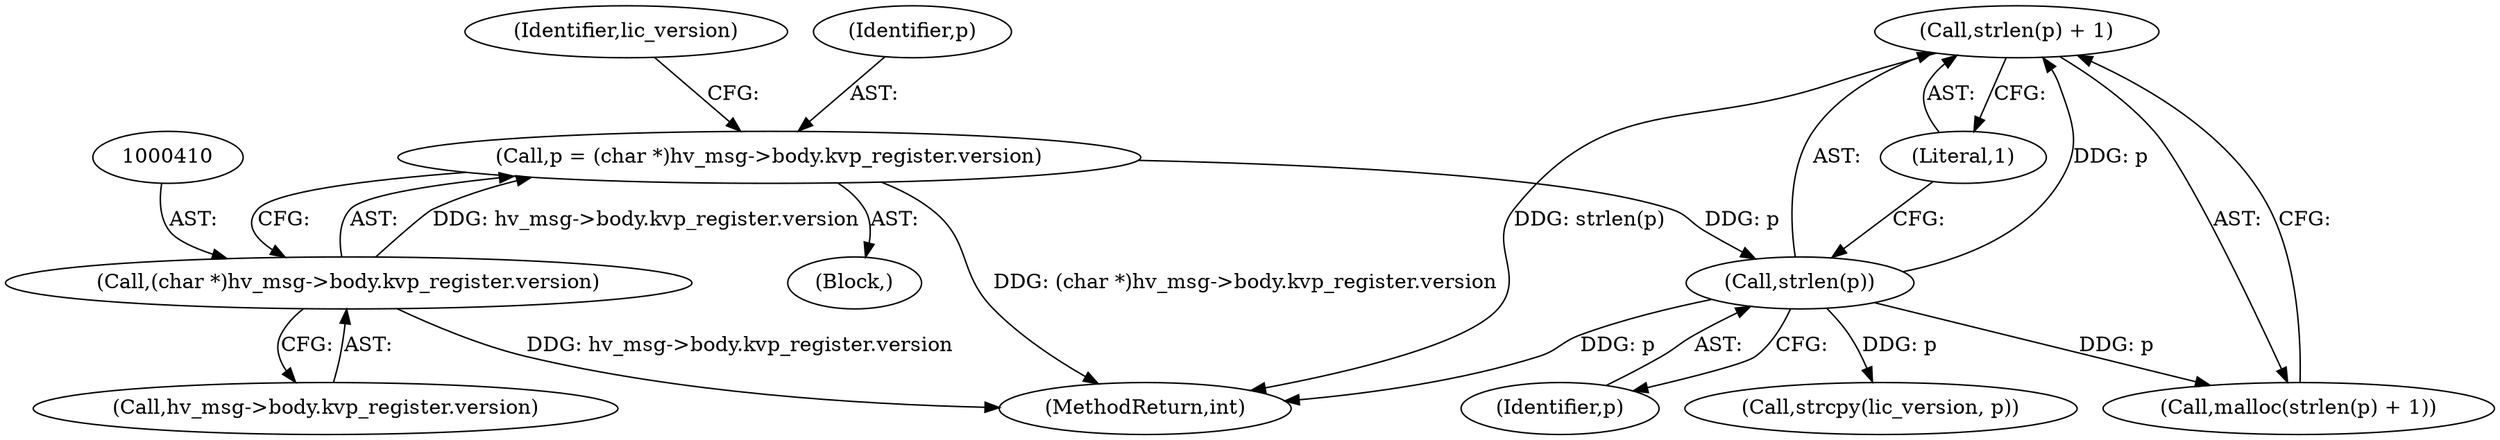 digraph "0_linux_95a69adab9acfc3981c504737a2b6578e4d846ef@API" {
"1000421" [label="(Call,strlen(p) + 1)"];
"1000422" [label="(Call,strlen(p))"];
"1000407" [label="(Call,p = (char *)hv_msg->body.kvp_register.version)"];
"1000409" [label="(Call,(char *)hv_msg->body.kvp_register.version)"];
"1000407" [label="(Call,p = (char *)hv_msg->body.kvp_register.version)"];
"1000876" [label="(MethodReturn,int)"];
"1000420" [label="(Call,malloc(strlen(p) + 1))"];
"1000408" [label="(Identifier,p)"];
"1000419" [label="(Identifier,lic_version)"];
"1000428" [label="(Call,strcpy(lic_version, p))"];
"1000423" [label="(Identifier,p)"];
"1000403" [label="(Block,)"];
"1000409" [label="(Call,(char *)hv_msg->body.kvp_register.version)"];
"1000424" [label="(Literal,1)"];
"1000411" [label="(Call,hv_msg->body.kvp_register.version)"];
"1000421" [label="(Call,strlen(p) + 1)"];
"1000422" [label="(Call,strlen(p))"];
"1000421" -> "1000420"  [label="AST: "];
"1000421" -> "1000424"  [label="CFG: "];
"1000422" -> "1000421"  [label="AST: "];
"1000424" -> "1000421"  [label="AST: "];
"1000420" -> "1000421"  [label="CFG: "];
"1000421" -> "1000876"  [label="DDG: strlen(p)"];
"1000422" -> "1000421"  [label="DDG: p"];
"1000422" -> "1000423"  [label="CFG: "];
"1000423" -> "1000422"  [label="AST: "];
"1000424" -> "1000422"  [label="CFG: "];
"1000422" -> "1000876"  [label="DDG: p"];
"1000422" -> "1000420"  [label="DDG: p"];
"1000407" -> "1000422"  [label="DDG: p"];
"1000422" -> "1000428"  [label="DDG: p"];
"1000407" -> "1000403"  [label="AST: "];
"1000407" -> "1000409"  [label="CFG: "];
"1000408" -> "1000407"  [label="AST: "];
"1000409" -> "1000407"  [label="AST: "];
"1000419" -> "1000407"  [label="CFG: "];
"1000407" -> "1000876"  [label="DDG: (char *)hv_msg->body.kvp_register.version"];
"1000409" -> "1000407"  [label="DDG: hv_msg->body.kvp_register.version"];
"1000409" -> "1000411"  [label="CFG: "];
"1000410" -> "1000409"  [label="AST: "];
"1000411" -> "1000409"  [label="AST: "];
"1000409" -> "1000876"  [label="DDG: hv_msg->body.kvp_register.version"];
}
